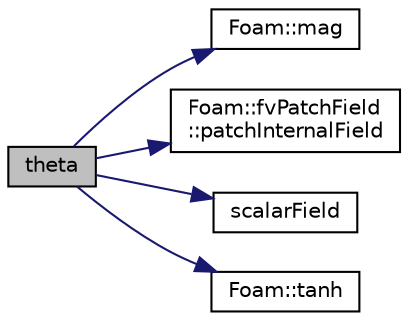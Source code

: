 digraph "theta"
{
  bgcolor="transparent";
  edge [fontname="Helvetica",fontsize="10",labelfontname="Helvetica",labelfontsize="10"];
  node [fontname="Helvetica",fontsize="10",shape=record];
  rankdir="LR";
  Node41 [label="theta",height=0.2,width=0.4,color="black", fillcolor="grey75", style="filled", fontcolor="black"];
  Node41 -> Node42 [color="midnightblue",fontsize="10",style="solid",fontname="Helvetica"];
  Node42 [label="Foam::mag",height=0.2,width=0.4,color="black",URL="$a21851.html#a929da2a3fdcf3dacbbe0487d3a330dae"];
  Node41 -> Node43 [color="midnightblue",fontsize="10",style="solid",fontname="Helvetica"];
  Node43 [label="Foam::fvPatchField\l::patchInternalField",height=0.2,width=0.4,color="black",URL="$a23169.html#a3b74a67629ed67899295ec63e8f9ae84",tooltip="Return internal field next to patch as patch field. "];
  Node41 -> Node44 [color="midnightblue",fontsize="10",style="solid",fontname="Helvetica"];
  Node44 [label="scalarField",height=0.2,width=0.4,color="black",URL="$a19442.html#afcd8855c276a98ae9604b35c8fb5b81e"];
  Node41 -> Node45 [color="midnightblue",fontsize="10",style="solid",fontname="Helvetica"];
  Node45 [label="Foam::tanh",height=0.2,width=0.4,color="black",URL="$a21851.html#a495b8b73fde3fbf83457f43628cc4087"];
}
